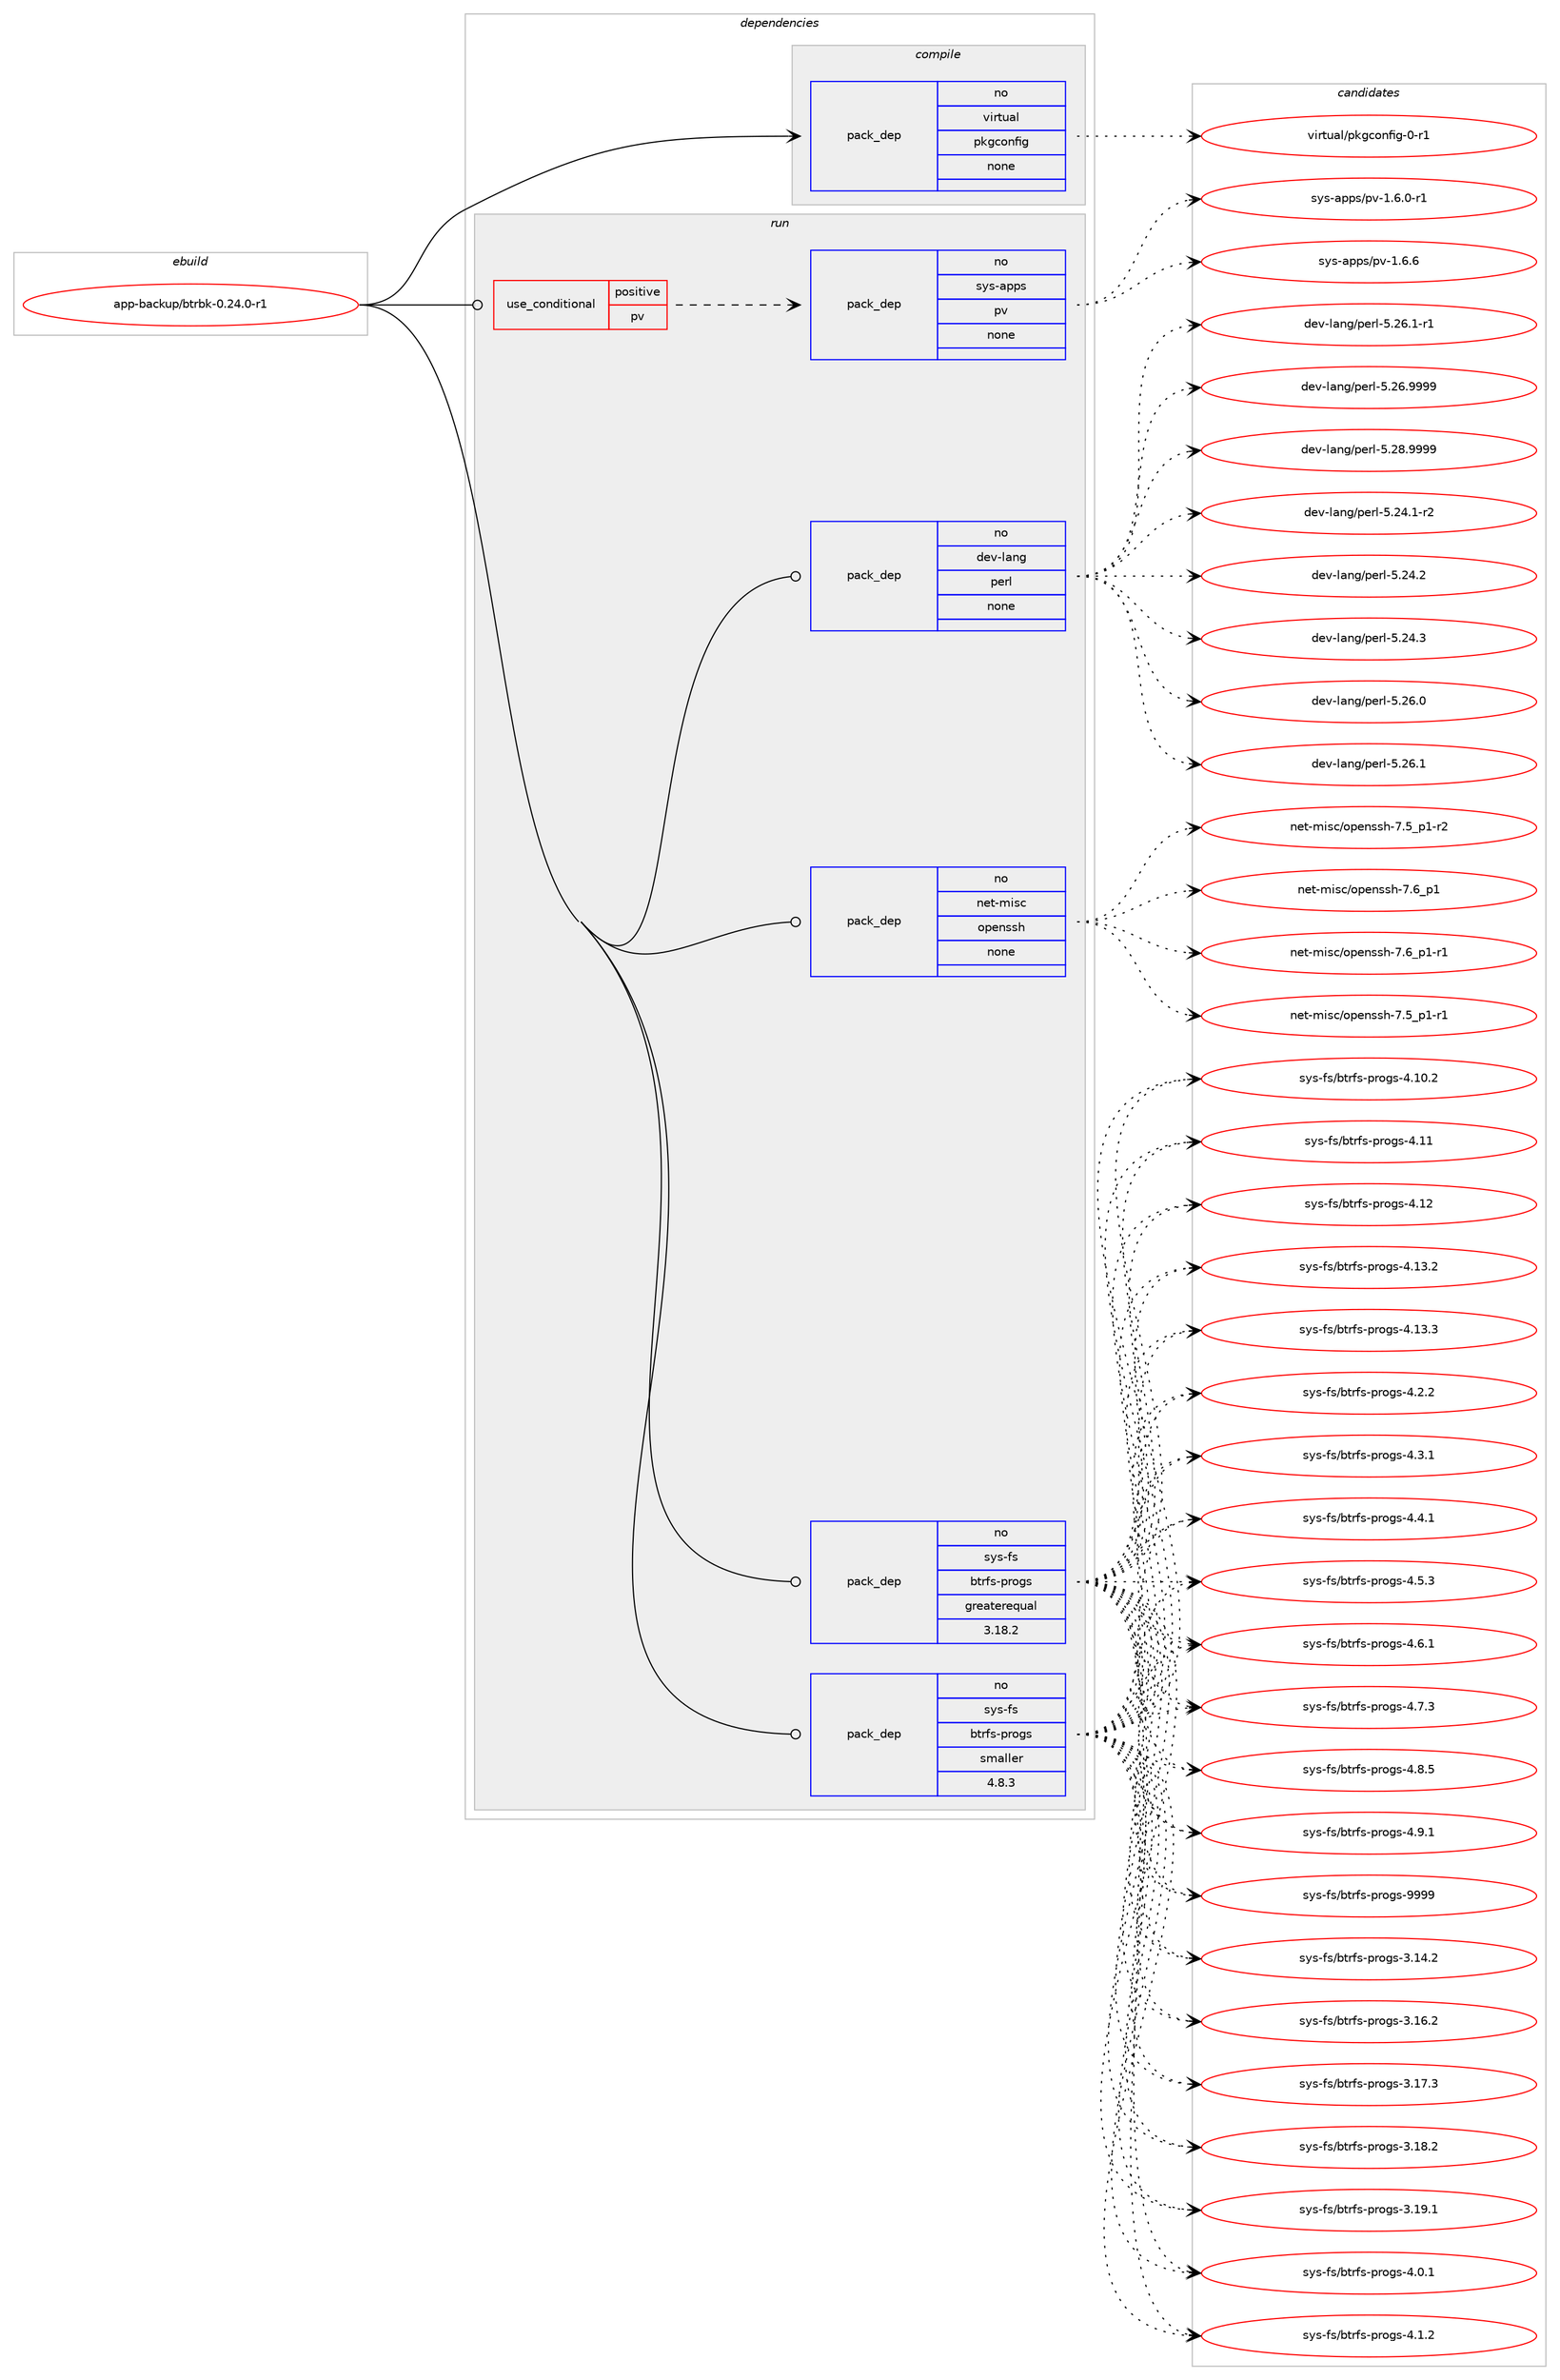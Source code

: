 digraph prolog {

# *************
# Graph options
# *************

newrank=true;
concentrate=true;
compound=true;
graph [rankdir=LR,fontname=Helvetica,fontsize=10,ranksep=1.5];#, ranksep=2.5, nodesep=0.2];
edge  [arrowhead=vee];
node  [fontname=Helvetica,fontsize=10];

# **********
# The ebuild
# **********

subgraph cluster_leftcol {
color=gray;
rank=same;
label=<<i>ebuild</i>>;
id [label="app-backup/btrbk-0.24.0-r1", color=red, width=4, href="../app-backup/btrbk-0.24.0-r1.svg"];
}

# ****************
# The dependencies
# ****************

subgraph cluster_midcol {
color=gray;
label=<<i>dependencies</i>>;
subgraph cluster_compile {
fillcolor="#eeeeee";
style=filled;
label=<<i>compile</i>>;
subgraph pack7139 {
dependency10196 [label=<<TABLE BORDER="0" CELLBORDER="1" CELLSPACING="0" CELLPADDING="4" WIDTH="220"><TR><TD ROWSPAN="6" CELLPADDING="30">pack_dep</TD></TR><TR><TD WIDTH="110">no</TD></TR><TR><TD>virtual</TD></TR><TR><TD>pkgconfig</TD></TR><TR><TD>none</TD></TR><TR><TD></TD></TR></TABLE>>, shape=none, color=blue];
}
id:e -> dependency10196:w [weight=20,style="solid",arrowhead="vee"];
}
subgraph cluster_compileandrun {
fillcolor="#eeeeee";
style=filled;
label=<<i>compile and run</i>>;
}
subgraph cluster_run {
fillcolor="#eeeeee";
style=filled;
label=<<i>run</i>>;
subgraph cond2866 {
dependency10197 [label=<<TABLE BORDER="0" CELLBORDER="1" CELLSPACING="0" CELLPADDING="4"><TR><TD ROWSPAN="3" CELLPADDING="10">use_conditional</TD></TR><TR><TD>positive</TD></TR><TR><TD>pv</TD></TR></TABLE>>, shape=none, color=red];
subgraph pack7140 {
dependency10198 [label=<<TABLE BORDER="0" CELLBORDER="1" CELLSPACING="0" CELLPADDING="4" WIDTH="220"><TR><TD ROWSPAN="6" CELLPADDING="30">pack_dep</TD></TR><TR><TD WIDTH="110">no</TD></TR><TR><TD>sys-apps</TD></TR><TR><TD>pv</TD></TR><TR><TD>none</TD></TR><TR><TD></TD></TR></TABLE>>, shape=none, color=blue];
}
dependency10197:e -> dependency10198:w [weight=20,style="dashed",arrowhead="vee"];
}
id:e -> dependency10197:w [weight=20,style="solid",arrowhead="odot"];
subgraph pack7141 {
dependency10199 [label=<<TABLE BORDER="0" CELLBORDER="1" CELLSPACING="0" CELLPADDING="4" WIDTH="220"><TR><TD ROWSPAN="6" CELLPADDING="30">pack_dep</TD></TR><TR><TD WIDTH="110">no</TD></TR><TR><TD>dev-lang</TD></TR><TR><TD>perl</TD></TR><TR><TD>none</TD></TR><TR><TD></TD></TR></TABLE>>, shape=none, color=blue];
}
id:e -> dependency10199:w [weight=20,style="solid",arrowhead="odot"];
subgraph pack7142 {
dependency10200 [label=<<TABLE BORDER="0" CELLBORDER="1" CELLSPACING="0" CELLPADDING="4" WIDTH="220"><TR><TD ROWSPAN="6" CELLPADDING="30">pack_dep</TD></TR><TR><TD WIDTH="110">no</TD></TR><TR><TD>net-misc</TD></TR><TR><TD>openssh</TD></TR><TR><TD>none</TD></TR><TR><TD></TD></TR></TABLE>>, shape=none, color=blue];
}
id:e -> dependency10200:w [weight=20,style="solid",arrowhead="odot"];
subgraph pack7143 {
dependency10201 [label=<<TABLE BORDER="0" CELLBORDER="1" CELLSPACING="0" CELLPADDING="4" WIDTH="220"><TR><TD ROWSPAN="6" CELLPADDING="30">pack_dep</TD></TR><TR><TD WIDTH="110">no</TD></TR><TR><TD>sys-fs</TD></TR><TR><TD>btrfs-progs</TD></TR><TR><TD>greaterequal</TD></TR><TR><TD>3.18.2</TD></TR></TABLE>>, shape=none, color=blue];
}
id:e -> dependency10201:w [weight=20,style="solid",arrowhead="odot"];
subgraph pack7144 {
dependency10202 [label=<<TABLE BORDER="0" CELLBORDER="1" CELLSPACING="0" CELLPADDING="4" WIDTH="220"><TR><TD ROWSPAN="6" CELLPADDING="30">pack_dep</TD></TR><TR><TD WIDTH="110">no</TD></TR><TR><TD>sys-fs</TD></TR><TR><TD>btrfs-progs</TD></TR><TR><TD>smaller</TD></TR><TR><TD>4.8.3</TD></TR></TABLE>>, shape=none, color=blue];
}
id:e -> dependency10202:w [weight=20,style="solid",arrowhead="odot"];
}
}

# **************
# The candidates
# **************

subgraph cluster_choices {
rank=same;
color=gray;
label=<<i>candidates</i>>;

subgraph choice7139 {
color=black;
nodesep=1;
choice11810511411611797108471121071039911111010210510345484511449 [label="virtual/pkgconfig-0-r1", color=red, width=4,href="../virtual/pkgconfig-0-r1.svg"];
dependency10196:e -> choice11810511411611797108471121071039911111010210510345484511449:w [style=dotted,weight="100"];
}
subgraph choice7140 {
color=black;
nodesep=1;
choice1151211154597112112115471121184549465446484511449 [label="sys-apps/pv-1.6.0-r1", color=red, width=4,href="../sys-apps/pv-1.6.0-r1.svg"];
choice115121115459711211211547112118454946544654 [label="sys-apps/pv-1.6.6", color=red, width=4,href="../sys-apps/pv-1.6.6.svg"];
dependency10198:e -> choice1151211154597112112115471121184549465446484511449:w [style=dotted,weight="100"];
dependency10198:e -> choice115121115459711211211547112118454946544654:w [style=dotted,weight="100"];
}
subgraph choice7141 {
color=black;
nodesep=1;
choice100101118451089711010347112101114108455346505246494511450 [label="dev-lang/perl-5.24.1-r2", color=red, width=4,href="../dev-lang/perl-5.24.1-r2.svg"];
choice10010111845108971101034711210111410845534650524650 [label="dev-lang/perl-5.24.2", color=red, width=4,href="../dev-lang/perl-5.24.2.svg"];
choice10010111845108971101034711210111410845534650524651 [label="dev-lang/perl-5.24.3", color=red, width=4,href="../dev-lang/perl-5.24.3.svg"];
choice10010111845108971101034711210111410845534650544648 [label="dev-lang/perl-5.26.0", color=red, width=4,href="../dev-lang/perl-5.26.0.svg"];
choice10010111845108971101034711210111410845534650544649 [label="dev-lang/perl-5.26.1", color=red, width=4,href="../dev-lang/perl-5.26.1.svg"];
choice100101118451089711010347112101114108455346505446494511449 [label="dev-lang/perl-5.26.1-r1", color=red, width=4,href="../dev-lang/perl-5.26.1-r1.svg"];
choice10010111845108971101034711210111410845534650544657575757 [label="dev-lang/perl-5.26.9999", color=red, width=4,href="../dev-lang/perl-5.26.9999.svg"];
choice10010111845108971101034711210111410845534650564657575757 [label="dev-lang/perl-5.28.9999", color=red, width=4,href="../dev-lang/perl-5.28.9999.svg"];
dependency10199:e -> choice100101118451089711010347112101114108455346505246494511450:w [style=dotted,weight="100"];
dependency10199:e -> choice10010111845108971101034711210111410845534650524650:w [style=dotted,weight="100"];
dependency10199:e -> choice10010111845108971101034711210111410845534650524651:w [style=dotted,weight="100"];
dependency10199:e -> choice10010111845108971101034711210111410845534650544648:w [style=dotted,weight="100"];
dependency10199:e -> choice10010111845108971101034711210111410845534650544649:w [style=dotted,weight="100"];
dependency10199:e -> choice100101118451089711010347112101114108455346505446494511449:w [style=dotted,weight="100"];
dependency10199:e -> choice10010111845108971101034711210111410845534650544657575757:w [style=dotted,weight="100"];
dependency10199:e -> choice10010111845108971101034711210111410845534650564657575757:w [style=dotted,weight="100"];
}
subgraph choice7142 {
color=black;
nodesep=1;
choice1101011164510910511599471111121011101151151044555465395112494511449 [label="net-misc/openssh-7.5_p1-r1", color=red, width=4,href="../net-misc/openssh-7.5_p1-r1.svg"];
choice1101011164510910511599471111121011101151151044555465395112494511450 [label="net-misc/openssh-7.5_p1-r2", color=red, width=4,href="../net-misc/openssh-7.5_p1-r2.svg"];
choice110101116451091051159947111112101110115115104455546549511249 [label="net-misc/openssh-7.6_p1", color=red, width=4,href="../net-misc/openssh-7.6_p1.svg"];
choice1101011164510910511599471111121011101151151044555465495112494511449 [label="net-misc/openssh-7.6_p1-r1", color=red, width=4,href="../net-misc/openssh-7.6_p1-r1.svg"];
dependency10200:e -> choice1101011164510910511599471111121011101151151044555465395112494511449:w [style=dotted,weight="100"];
dependency10200:e -> choice1101011164510910511599471111121011101151151044555465395112494511450:w [style=dotted,weight="100"];
dependency10200:e -> choice110101116451091051159947111112101110115115104455546549511249:w [style=dotted,weight="100"];
dependency10200:e -> choice1101011164510910511599471111121011101151151044555465495112494511449:w [style=dotted,weight="100"];
}
subgraph choice7143 {
color=black;
nodesep=1;
choice1151211154510211547981161141021154511211411110311545514649524650 [label="sys-fs/btrfs-progs-3.14.2", color=red, width=4,href="../sys-fs/btrfs-progs-3.14.2.svg"];
choice1151211154510211547981161141021154511211411110311545514649544650 [label="sys-fs/btrfs-progs-3.16.2", color=red, width=4,href="../sys-fs/btrfs-progs-3.16.2.svg"];
choice1151211154510211547981161141021154511211411110311545514649554651 [label="sys-fs/btrfs-progs-3.17.3", color=red, width=4,href="../sys-fs/btrfs-progs-3.17.3.svg"];
choice1151211154510211547981161141021154511211411110311545514649564650 [label="sys-fs/btrfs-progs-3.18.2", color=red, width=4,href="../sys-fs/btrfs-progs-3.18.2.svg"];
choice1151211154510211547981161141021154511211411110311545514649574649 [label="sys-fs/btrfs-progs-3.19.1", color=red, width=4,href="../sys-fs/btrfs-progs-3.19.1.svg"];
choice11512111545102115479811611410211545112114111103115455246484649 [label="sys-fs/btrfs-progs-4.0.1", color=red, width=4,href="../sys-fs/btrfs-progs-4.0.1.svg"];
choice11512111545102115479811611410211545112114111103115455246494650 [label="sys-fs/btrfs-progs-4.1.2", color=red, width=4,href="../sys-fs/btrfs-progs-4.1.2.svg"];
choice1151211154510211547981161141021154511211411110311545524649484650 [label="sys-fs/btrfs-progs-4.10.2", color=red, width=4,href="../sys-fs/btrfs-progs-4.10.2.svg"];
choice115121115451021154798116114102115451121141111031154552464949 [label="sys-fs/btrfs-progs-4.11", color=red, width=4,href="../sys-fs/btrfs-progs-4.11.svg"];
choice115121115451021154798116114102115451121141111031154552464950 [label="sys-fs/btrfs-progs-4.12", color=red, width=4,href="../sys-fs/btrfs-progs-4.12.svg"];
choice1151211154510211547981161141021154511211411110311545524649514650 [label="sys-fs/btrfs-progs-4.13.2", color=red, width=4,href="../sys-fs/btrfs-progs-4.13.2.svg"];
choice1151211154510211547981161141021154511211411110311545524649514651 [label="sys-fs/btrfs-progs-4.13.3", color=red, width=4,href="../sys-fs/btrfs-progs-4.13.3.svg"];
choice11512111545102115479811611410211545112114111103115455246504650 [label="sys-fs/btrfs-progs-4.2.2", color=red, width=4,href="../sys-fs/btrfs-progs-4.2.2.svg"];
choice11512111545102115479811611410211545112114111103115455246514649 [label="sys-fs/btrfs-progs-4.3.1", color=red, width=4,href="../sys-fs/btrfs-progs-4.3.1.svg"];
choice11512111545102115479811611410211545112114111103115455246524649 [label="sys-fs/btrfs-progs-4.4.1", color=red, width=4,href="../sys-fs/btrfs-progs-4.4.1.svg"];
choice11512111545102115479811611410211545112114111103115455246534651 [label="sys-fs/btrfs-progs-4.5.3", color=red, width=4,href="../sys-fs/btrfs-progs-4.5.3.svg"];
choice11512111545102115479811611410211545112114111103115455246544649 [label="sys-fs/btrfs-progs-4.6.1", color=red, width=4,href="../sys-fs/btrfs-progs-4.6.1.svg"];
choice11512111545102115479811611410211545112114111103115455246554651 [label="sys-fs/btrfs-progs-4.7.3", color=red, width=4,href="../sys-fs/btrfs-progs-4.7.3.svg"];
choice11512111545102115479811611410211545112114111103115455246564653 [label="sys-fs/btrfs-progs-4.8.5", color=red, width=4,href="../sys-fs/btrfs-progs-4.8.5.svg"];
choice11512111545102115479811611410211545112114111103115455246574649 [label="sys-fs/btrfs-progs-4.9.1", color=red, width=4,href="../sys-fs/btrfs-progs-4.9.1.svg"];
choice115121115451021154798116114102115451121141111031154557575757 [label="sys-fs/btrfs-progs-9999", color=red, width=4,href="../sys-fs/btrfs-progs-9999.svg"];
dependency10201:e -> choice1151211154510211547981161141021154511211411110311545514649524650:w [style=dotted,weight="100"];
dependency10201:e -> choice1151211154510211547981161141021154511211411110311545514649544650:w [style=dotted,weight="100"];
dependency10201:e -> choice1151211154510211547981161141021154511211411110311545514649554651:w [style=dotted,weight="100"];
dependency10201:e -> choice1151211154510211547981161141021154511211411110311545514649564650:w [style=dotted,weight="100"];
dependency10201:e -> choice1151211154510211547981161141021154511211411110311545514649574649:w [style=dotted,weight="100"];
dependency10201:e -> choice11512111545102115479811611410211545112114111103115455246484649:w [style=dotted,weight="100"];
dependency10201:e -> choice11512111545102115479811611410211545112114111103115455246494650:w [style=dotted,weight="100"];
dependency10201:e -> choice1151211154510211547981161141021154511211411110311545524649484650:w [style=dotted,weight="100"];
dependency10201:e -> choice115121115451021154798116114102115451121141111031154552464949:w [style=dotted,weight="100"];
dependency10201:e -> choice115121115451021154798116114102115451121141111031154552464950:w [style=dotted,weight="100"];
dependency10201:e -> choice1151211154510211547981161141021154511211411110311545524649514650:w [style=dotted,weight="100"];
dependency10201:e -> choice1151211154510211547981161141021154511211411110311545524649514651:w [style=dotted,weight="100"];
dependency10201:e -> choice11512111545102115479811611410211545112114111103115455246504650:w [style=dotted,weight="100"];
dependency10201:e -> choice11512111545102115479811611410211545112114111103115455246514649:w [style=dotted,weight="100"];
dependency10201:e -> choice11512111545102115479811611410211545112114111103115455246524649:w [style=dotted,weight="100"];
dependency10201:e -> choice11512111545102115479811611410211545112114111103115455246534651:w [style=dotted,weight="100"];
dependency10201:e -> choice11512111545102115479811611410211545112114111103115455246544649:w [style=dotted,weight="100"];
dependency10201:e -> choice11512111545102115479811611410211545112114111103115455246554651:w [style=dotted,weight="100"];
dependency10201:e -> choice11512111545102115479811611410211545112114111103115455246564653:w [style=dotted,weight="100"];
dependency10201:e -> choice11512111545102115479811611410211545112114111103115455246574649:w [style=dotted,weight="100"];
dependency10201:e -> choice115121115451021154798116114102115451121141111031154557575757:w [style=dotted,weight="100"];
}
subgraph choice7144 {
color=black;
nodesep=1;
choice1151211154510211547981161141021154511211411110311545514649524650 [label="sys-fs/btrfs-progs-3.14.2", color=red, width=4,href="../sys-fs/btrfs-progs-3.14.2.svg"];
choice1151211154510211547981161141021154511211411110311545514649544650 [label="sys-fs/btrfs-progs-3.16.2", color=red, width=4,href="../sys-fs/btrfs-progs-3.16.2.svg"];
choice1151211154510211547981161141021154511211411110311545514649554651 [label="sys-fs/btrfs-progs-3.17.3", color=red, width=4,href="../sys-fs/btrfs-progs-3.17.3.svg"];
choice1151211154510211547981161141021154511211411110311545514649564650 [label="sys-fs/btrfs-progs-3.18.2", color=red, width=4,href="../sys-fs/btrfs-progs-3.18.2.svg"];
choice1151211154510211547981161141021154511211411110311545514649574649 [label="sys-fs/btrfs-progs-3.19.1", color=red, width=4,href="../sys-fs/btrfs-progs-3.19.1.svg"];
choice11512111545102115479811611410211545112114111103115455246484649 [label="sys-fs/btrfs-progs-4.0.1", color=red, width=4,href="../sys-fs/btrfs-progs-4.0.1.svg"];
choice11512111545102115479811611410211545112114111103115455246494650 [label="sys-fs/btrfs-progs-4.1.2", color=red, width=4,href="../sys-fs/btrfs-progs-4.1.2.svg"];
choice1151211154510211547981161141021154511211411110311545524649484650 [label="sys-fs/btrfs-progs-4.10.2", color=red, width=4,href="../sys-fs/btrfs-progs-4.10.2.svg"];
choice115121115451021154798116114102115451121141111031154552464949 [label="sys-fs/btrfs-progs-4.11", color=red, width=4,href="../sys-fs/btrfs-progs-4.11.svg"];
choice115121115451021154798116114102115451121141111031154552464950 [label="sys-fs/btrfs-progs-4.12", color=red, width=4,href="../sys-fs/btrfs-progs-4.12.svg"];
choice1151211154510211547981161141021154511211411110311545524649514650 [label="sys-fs/btrfs-progs-4.13.2", color=red, width=4,href="../sys-fs/btrfs-progs-4.13.2.svg"];
choice1151211154510211547981161141021154511211411110311545524649514651 [label="sys-fs/btrfs-progs-4.13.3", color=red, width=4,href="../sys-fs/btrfs-progs-4.13.3.svg"];
choice11512111545102115479811611410211545112114111103115455246504650 [label="sys-fs/btrfs-progs-4.2.2", color=red, width=4,href="../sys-fs/btrfs-progs-4.2.2.svg"];
choice11512111545102115479811611410211545112114111103115455246514649 [label="sys-fs/btrfs-progs-4.3.1", color=red, width=4,href="../sys-fs/btrfs-progs-4.3.1.svg"];
choice11512111545102115479811611410211545112114111103115455246524649 [label="sys-fs/btrfs-progs-4.4.1", color=red, width=4,href="../sys-fs/btrfs-progs-4.4.1.svg"];
choice11512111545102115479811611410211545112114111103115455246534651 [label="sys-fs/btrfs-progs-4.5.3", color=red, width=4,href="../sys-fs/btrfs-progs-4.5.3.svg"];
choice11512111545102115479811611410211545112114111103115455246544649 [label="sys-fs/btrfs-progs-4.6.1", color=red, width=4,href="../sys-fs/btrfs-progs-4.6.1.svg"];
choice11512111545102115479811611410211545112114111103115455246554651 [label="sys-fs/btrfs-progs-4.7.3", color=red, width=4,href="../sys-fs/btrfs-progs-4.7.3.svg"];
choice11512111545102115479811611410211545112114111103115455246564653 [label="sys-fs/btrfs-progs-4.8.5", color=red, width=4,href="../sys-fs/btrfs-progs-4.8.5.svg"];
choice11512111545102115479811611410211545112114111103115455246574649 [label="sys-fs/btrfs-progs-4.9.1", color=red, width=4,href="../sys-fs/btrfs-progs-4.9.1.svg"];
choice115121115451021154798116114102115451121141111031154557575757 [label="sys-fs/btrfs-progs-9999", color=red, width=4,href="../sys-fs/btrfs-progs-9999.svg"];
dependency10202:e -> choice1151211154510211547981161141021154511211411110311545514649524650:w [style=dotted,weight="100"];
dependency10202:e -> choice1151211154510211547981161141021154511211411110311545514649544650:w [style=dotted,weight="100"];
dependency10202:e -> choice1151211154510211547981161141021154511211411110311545514649554651:w [style=dotted,weight="100"];
dependency10202:e -> choice1151211154510211547981161141021154511211411110311545514649564650:w [style=dotted,weight="100"];
dependency10202:e -> choice1151211154510211547981161141021154511211411110311545514649574649:w [style=dotted,weight="100"];
dependency10202:e -> choice11512111545102115479811611410211545112114111103115455246484649:w [style=dotted,weight="100"];
dependency10202:e -> choice11512111545102115479811611410211545112114111103115455246494650:w [style=dotted,weight="100"];
dependency10202:e -> choice1151211154510211547981161141021154511211411110311545524649484650:w [style=dotted,weight="100"];
dependency10202:e -> choice115121115451021154798116114102115451121141111031154552464949:w [style=dotted,weight="100"];
dependency10202:e -> choice115121115451021154798116114102115451121141111031154552464950:w [style=dotted,weight="100"];
dependency10202:e -> choice1151211154510211547981161141021154511211411110311545524649514650:w [style=dotted,weight="100"];
dependency10202:e -> choice1151211154510211547981161141021154511211411110311545524649514651:w [style=dotted,weight="100"];
dependency10202:e -> choice11512111545102115479811611410211545112114111103115455246504650:w [style=dotted,weight="100"];
dependency10202:e -> choice11512111545102115479811611410211545112114111103115455246514649:w [style=dotted,weight="100"];
dependency10202:e -> choice11512111545102115479811611410211545112114111103115455246524649:w [style=dotted,weight="100"];
dependency10202:e -> choice11512111545102115479811611410211545112114111103115455246534651:w [style=dotted,weight="100"];
dependency10202:e -> choice11512111545102115479811611410211545112114111103115455246544649:w [style=dotted,weight="100"];
dependency10202:e -> choice11512111545102115479811611410211545112114111103115455246554651:w [style=dotted,weight="100"];
dependency10202:e -> choice11512111545102115479811611410211545112114111103115455246564653:w [style=dotted,weight="100"];
dependency10202:e -> choice11512111545102115479811611410211545112114111103115455246574649:w [style=dotted,weight="100"];
dependency10202:e -> choice115121115451021154798116114102115451121141111031154557575757:w [style=dotted,weight="100"];
}
}

}
